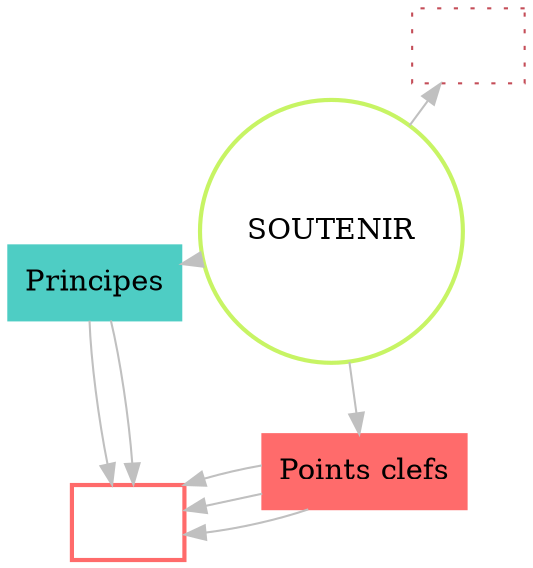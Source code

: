 digraph {

    graph [layout = neato, overlap=false]
    node [shape = rectangle, style = bold]
    edge [color = grey]

    SOUTENIR [shape = circle, color = "#C7F464"]
   
    // Points clefs
    node [color = "#FF6B6B"]
    "Points clefs"  [style = filled]
    "Points clefs" -> "";
    "Points clefs" -> "";
    "Points clefs" -> "";
    
    // Principes
    node [color = "#4ECDC4"]
    Principes       [style = filled]
    Principes -> ""
    Principes -> "";

    // Symbole APP-6A
    node [color = "#C44D58"]
    symbole [image="section_soutenir.png", label="", style = dotted]

    SOUTENIR -> {Principes, "Points clefs", symbole}


}
